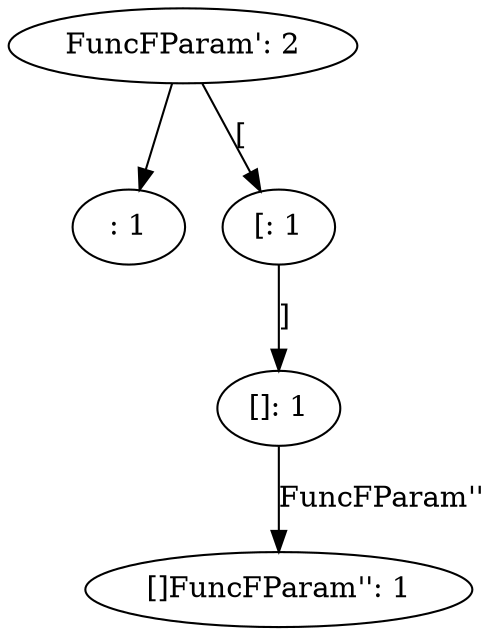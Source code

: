 digraph {
    0 [ label = "FuncFParam': 2" ]
    1 [ label = ": 1" ]
    2 [ label = "[: 1" ]
    3 [ label = "[]: 1" ]
    4 [ label = "[]FuncFParam'': 1" ]
    0 -> 1 [ label = "" ]
    0 -> 2 [ label = "[" ]
    2 -> 3 [ label = "]" ]
    3 -> 4 [ label = "FuncFParam''" ]
}
